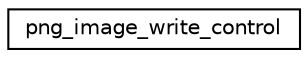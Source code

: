 digraph "Graphical Class Hierarchy"
{
  edge [fontname="Helvetica",fontsize="10",labelfontname="Helvetica",labelfontsize="10"];
  node [fontname="Helvetica",fontsize="10",shape=record];
  rankdir="LR";
  Node1 [label="png_image_write_control",height=0.2,width=0.4,color="black", fillcolor="white", style="filled",URL="$structpng__image__write__control.html"];
}
